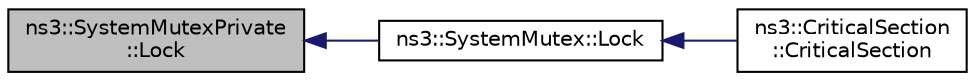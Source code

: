 digraph "ns3::SystemMutexPrivate::Lock"
{
  edge [fontname="Helvetica",fontsize="10",labelfontname="Helvetica",labelfontsize="10"];
  node [fontname="Helvetica",fontsize="10",shape=record];
  rankdir="LR";
  Node1 [label="ns3::SystemMutexPrivate\l::Lock",height=0.2,width=0.4,color="black", fillcolor="grey75", style="filled", fontcolor="black"];
  Node1 -> Node2 [dir="back",color="midnightblue",fontsize="10",style="solid"];
  Node2 [label="ns3::SystemMutex::Lock",height=0.2,width=0.4,color="black", fillcolor="white", style="filled",URL="$da/dac/classns3_1_1SystemMutex.html#a28900ef4479f872b78eb3467ad27157a"];
  Node2 -> Node3 [dir="back",color="midnightblue",fontsize="10",style="solid"];
  Node3 [label="ns3::CriticalSection\l::CriticalSection",height=0.2,width=0.4,color="black", fillcolor="white", style="filled",URL="$d0/d35/classns3_1_1CriticalSection.html#a35704dd8cd5640871670bd52f6ba6bad"];
}
